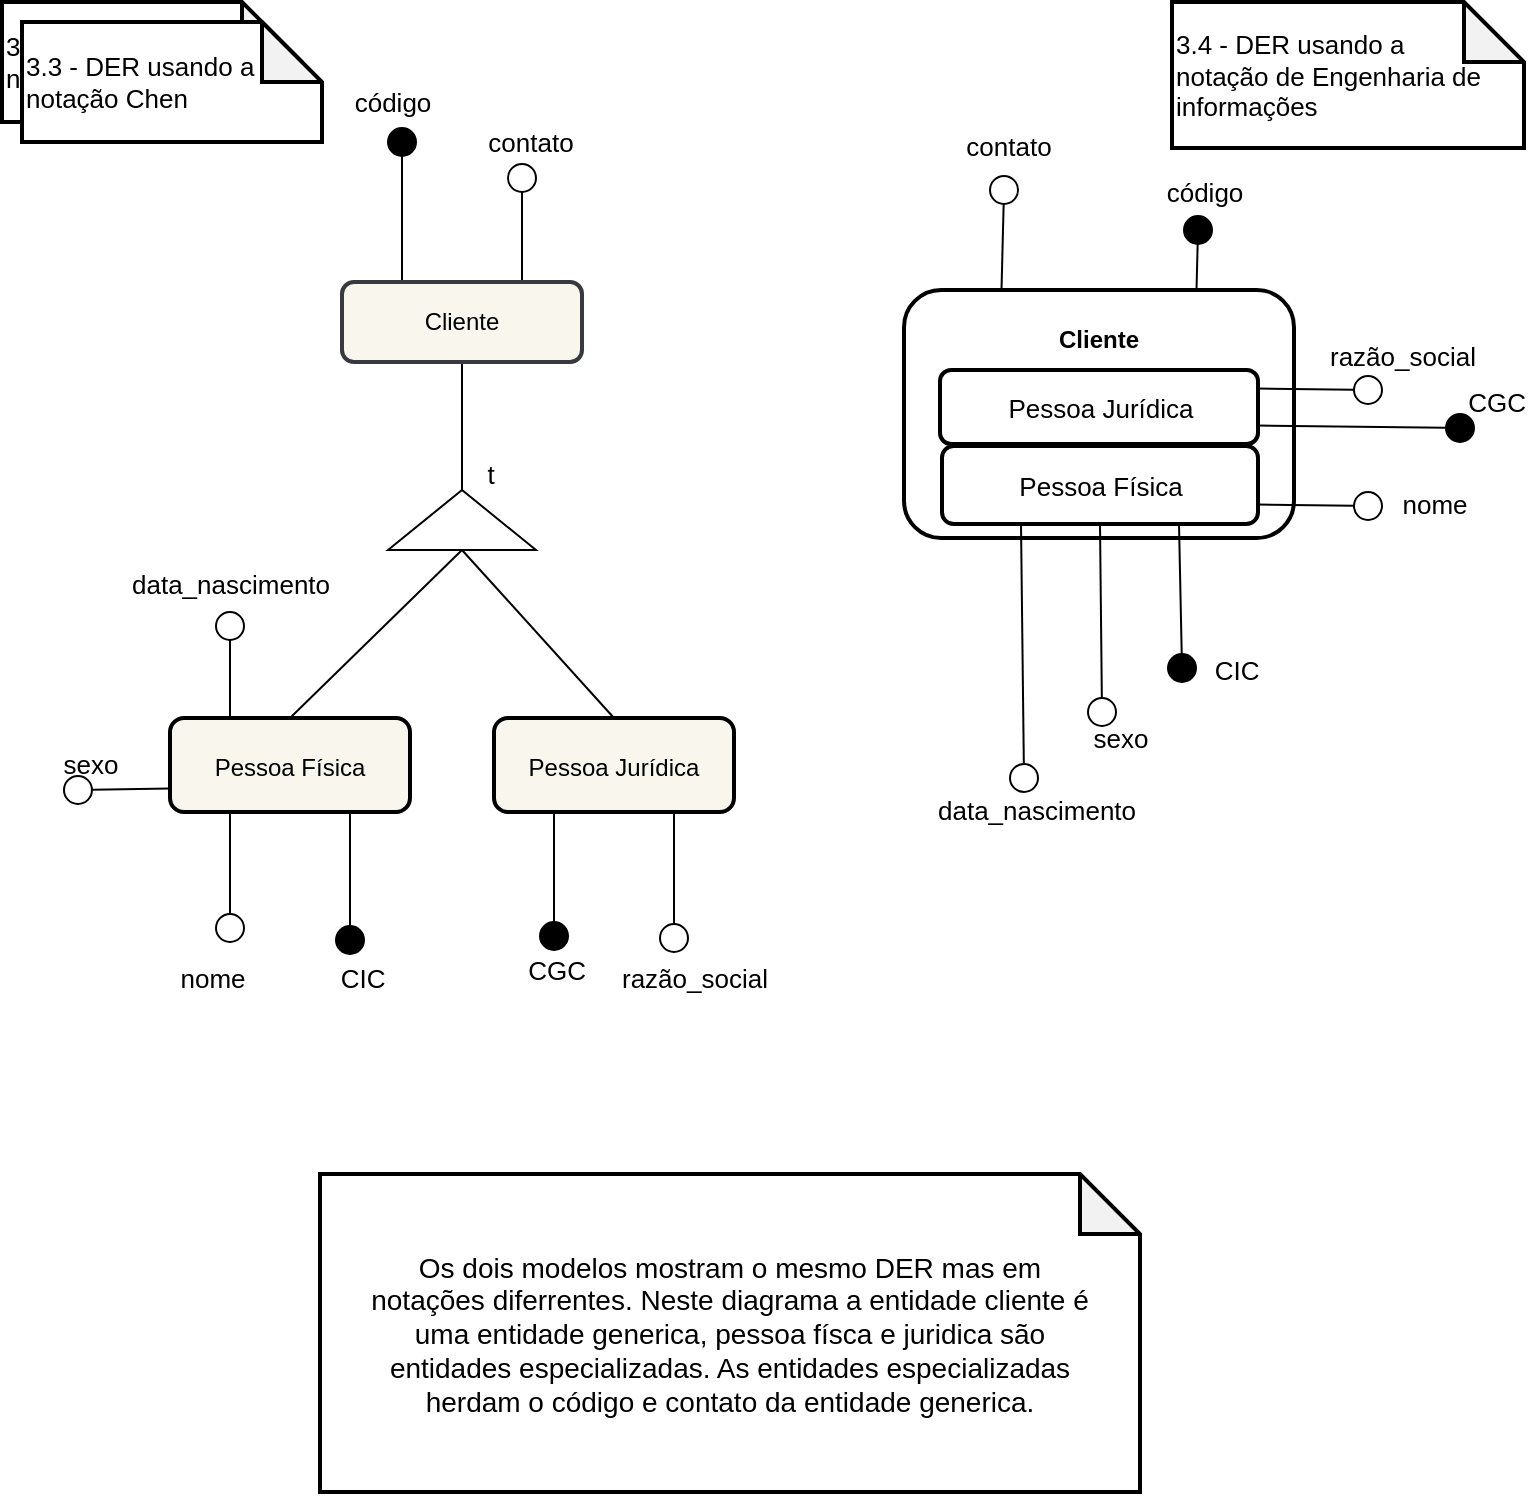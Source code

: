 <mxfile>
    <diagram id="FLo_XJS_H7bYYv2zY9sa" name="Página-1">
        <mxGraphModel dx="737" dy="470" grid="0" gridSize="10" guides="1" tooltips="1" connect="1" arrows="1" fold="1" page="1" pageScale="1" pageWidth="827" pageHeight="1169" background="#FFFFFF" math="0" shadow="0">
            <root>
                <mxCell id="0"/>
                <mxCell id="1" parent="0"/>
                <mxCell id="4" style="edgeStyle=none;html=1;exitX=0.75;exitY=0;exitDx=0;exitDy=0;endArrow=circle;endFill=0;rounded=0;strokeColor=#000000;" edge="1" parent="1" source="2">
                    <mxGeometry relative="1" as="geometry">
                        <mxPoint x="300" y="120" as="targetPoint"/>
                    </mxGeometry>
                </mxCell>
                <mxCell id="5" style="edgeStyle=none;html=1;exitX=0.25;exitY=0;exitDx=0;exitDy=0;endArrow=oval;endFill=1;strokeWidth=1;endSize=14;rounded=0;fontColor=#0D0D0D;spacing=4;strokeColor=#000000;" edge="1" parent="1" source="2">
                    <mxGeometry relative="1" as="geometry">
                        <mxPoint x="240" y="110" as="targetPoint"/>
                    </mxGeometry>
                </mxCell>
                <mxCell id="11" style="edgeStyle=none;html=1;exitX=0.5;exitY=1;exitDx=0;exitDy=0;entryX=0;entryY=0;entryDx=37;entryDy=0;entryPerimeter=0;fontSize=13;fontColor=#FFFFFF;startArrow=none;startFill=0;endArrow=none;endFill=0;endSize=14;strokeColor=#000000;strokeWidth=1;" edge="1" parent="1" source="2" target="10">
                    <mxGeometry relative="1" as="geometry"/>
                </mxCell>
                <mxCell id="2" value="&lt;font color=&quot;#000000&quot;&gt;Cliente&lt;/font&gt;" style="rounded=1;whiteSpace=wrap;html=1;fillColor=#F9F7ED;strokeColor=#36393d;strokeWidth=2;" vertex="1" parent="1">
                    <mxGeometry x="210" y="180" width="120" height="40" as="geometry"/>
                </mxCell>
                <mxCell id="3" value="&lt;div&gt;&lt;span&gt;&lt;font color=&quot;#000000&quot; style=&quot;font-size: 13px&quot;&gt;3.3 - DER usando a notação Chen&lt;/font&gt;&lt;/span&gt;&lt;/div&gt;" style="shape=note;whiteSpace=wrap;html=1;backgroundOutline=1;darkOpacity=0.05;align=left;rounded=0;fillColor=#FFFFFF;strokeWidth=2;strokeColor=#000000;" vertex="1" parent="1">
                    <mxGeometry x="40" y="40" width="150" height="60" as="geometry"/>
                </mxCell>
                <mxCell id="6" value="&lt;font style=&quot;font-size: 13px;&quot;&gt;código&lt;br style=&quot;font-size: 13px;&quot;&gt;&lt;/font&gt;" style="text;html=1;align=center;verticalAlign=middle;resizable=0;points=[];autosize=1;strokeColor=none;fillColor=none;fontColor=#000000;fontSize=13;" vertex="1" parent="1">
                    <mxGeometry x="211" y="80" width="48" height="20" as="geometry"/>
                </mxCell>
                <mxCell id="7" value="&lt;font style=&quot;font-size: 13px&quot;&gt;contato&lt;br style=&quot;font-size: 13px&quot;&gt;&lt;/font&gt;" style="text;html=1;align=center;verticalAlign=middle;resizable=0;points=[];autosize=1;strokeColor=none;fillColor=none;fontColor=#000000;fontSize=13;" vertex="1" parent="1">
                    <mxGeometry x="277" y="100" width="53" height="20" as="geometry"/>
                </mxCell>
                <mxCell id="16" style="edgeStyle=none;html=1;exitX=0.5;exitY=1;exitDx=0;exitDy=0;exitPerimeter=0;entryX=0.5;entryY=0;entryDx=0;entryDy=0;fontSize=13;fontColor=#FFFFFF;startArrow=none;startFill=0;endArrow=none;endFill=0;endSize=14;strokeColor=#000000;strokeWidth=1;" edge="1" parent="1" source="10" target="14">
                    <mxGeometry relative="1" as="geometry"/>
                </mxCell>
                <mxCell id="17" style="edgeStyle=none;html=1;exitX=0.5;exitY=1;exitDx=0;exitDy=0;exitPerimeter=0;entryX=0.5;entryY=0;entryDx=0;entryDy=0;fontSize=13;fontColor=#FFFFFF;startArrow=none;startFill=0;endArrow=none;endFill=0;endSize=14;strokeColor=#000000;strokeWidth=1;" edge="1" parent="1" source="10" target="15">
                    <mxGeometry relative="1" as="geometry"/>
                </mxCell>
                <mxCell id="10" value="" style="verticalLabelPosition=bottom;verticalAlign=top;html=1;shape=mxgraph.basic.acute_triangle;dx=0.5;rounded=1;fontSize=13;fontColor=#FFFFFF;fillColor=#FFFFFF;strokeWidth=1;strokeColor=#000000;" vertex="1" parent="1">
                    <mxGeometry x="233" y="284" width="74" height="30" as="geometry"/>
                </mxCell>
                <mxCell id="18" style="edgeStyle=none;html=1;exitX=0.25;exitY=0;exitDx=0;exitDy=0;fontSize=13;fontColor=#FFFFFF;startArrow=none;startFill=0;endArrow=oval;endFill=0;endSize=14;strokeColor=#000000;strokeWidth=1;" edge="1" parent="1" source="14">
                    <mxGeometry relative="1" as="geometry">
                        <mxPoint x="154" y="352" as="targetPoint"/>
                    </mxGeometry>
                </mxCell>
                <mxCell id="19" style="edgeStyle=none;html=1;exitX=0.25;exitY=1;exitDx=0;exitDy=0;fontSize=13;fontColor=#FFFFFF;startArrow=none;startFill=0;endArrow=oval;endFill=0;endSize=14;strokeColor=#000000;strokeWidth=1;" edge="1" parent="1" source="14">
                    <mxGeometry relative="1" as="geometry">
                        <mxPoint x="154" y="503" as="targetPoint"/>
                    </mxGeometry>
                </mxCell>
                <mxCell id="20" style="edgeStyle=none;html=1;exitX=0.75;exitY=1;exitDx=0;exitDy=0;fontSize=13;fontColor=#FFFFFF;startArrow=none;startFill=0;endArrow=oval;endFill=1;endSize=14;strokeColor=#000000;strokeWidth=1;" edge="1" parent="1" source="14">
                    <mxGeometry relative="1" as="geometry">
                        <mxPoint x="214" y="509" as="targetPoint"/>
                    </mxGeometry>
                </mxCell>
                <mxCell id="21" style="edgeStyle=none;html=1;exitX=0;exitY=0.75;exitDx=0;exitDy=0;fontSize=13;fontColor=#FFFFFF;startArrow=none;startFill=0;endArrow=oval;endFill=0;endSize=14;strokeColor=#000000;strokeWidth=1;entryX=0.351;entryY=1.15;entryDx=0;entryDy=0;entryPerimeter=0;" edge="1" parent="1" source="14" target="28">
                    <mxGeometry relative="1" as="geometry">
                        <mxPoint x="82" y="443" as="targetPoint"/>
                    </mxGeometry>
                </mxCell>
                <mxCell id="14" value="&lt;span style=&quot;color: rgb(0 , 0 , 0) ; font-size: 12px&quot;&gt;Pessoa Física&lt;/span&gt;" style="rounded=1;whiteSpace=wrap;html=1;fontSize=13;fontColor=#FFFFFF;strokeColor=#000000;strokeWidth=2;fillColor=#F9F7ED;" vertex="1" parent="1">
                    <mxGeometry x="124" y="398" width="120" height="47" as="geometry"/>
                </mxCell>
                <mxCell id="23" style="edgeStyle=none;html=1;exitX=0.25;exitY=1;exitDx=0;exitDy=0;fontSize=13;fontColor=#FFFFFF;startArrow=none;startFill=0;endArrow=oval;endFill=1;endSize=14;strokeWidth=1;strokeColor=#000000;" edge="1" parent="1" source="15">
                    <mxGeometry relative="1" as="geometry">
                        <mxPoint x="316" y="507" as="targetPoint"/>
                    </mxGeometry>
                </mxCell>
                <mxCell id="24" style="edgeStyle=none;html=1;exitX=0.75;exitY=1;exitDx=0;exitDy=0;fontSize=13;fontColor=#FFFFFF;startArrow=none;startFill=0;endArrow=oval;endFill=0;endSize=14;strokeColor=#000000;strokeWidth=1;" edge="1" parent="1" source="15">
                    <mxGeometry relative="1" as="geometry">
                        <mxPoint x="376" y="508" as="targetPoint"/>
                    </mxGeometry>
                </mxCell>
                <mxCell id="15" value="&lt;font color=&quot;#000000&quot;&gt;&lt;span style=&quot;font-size: 12px&quot;&gt;Pessoa Jurídica&lt;/span&gt;&lt;/font&gt;" style="rounded=1;whiteSpace=wrap;html=1;fontSize=13;fontColor=#FFFFFF;strokeColor=#000000;strokeWidth=2;fillColor=#F9F7ED;" vertex="1" parent="1">
                    <mxGeometry x="286" y="398" width="120" height="47" as="geometry"/>
                </mxCell>
                <mxCell id="22" value="&lt;font style=&quot;font-size: 13px&quot;&gt;t&lt;br style=&quot;font-size: 13px&quot;&gt;&lt;/font&gt;" style="text;html=1;align=center;verticalAlign=middle;resizable=0;points=[];autosize=1;strokeColor=none;fillColor=none;fontColor=#000000;fontSize=13;" vertex="1" parent="1">
                    <mxGeometry x="277" y="266" width="14" height="20" as="geometry"/>
                </mxCell>
                <mxCell id="25" value="&lt;font style=&quot;font-size: 13px&quot;&gt;CIC&lt;br style=&quot;font-size: 13px&quot;&gt;&lt;/font&gt;" style="text;html=1;align=center;verticalAlign=middle;resizable=0;points=[];autosize=1;strokeColor=none;fillColor=none;fontColor=#000000;fontSize=13;" vertex="1" parent="1">
                    <mxGeometry x="204" y="518" width="32" height="20" as="geometry"/>
                </mxCell>
                <mxCell id="26" value="&lt;font style=&quot;font-size: 13px&quot;&gt;nome&lt;br style=&quot;font-size: 13px&quot;&gt;&lt;/font&gt;" style="text;html=1;align=center;verticalAlign=middle;resizable=0;points=[];autosize=1;strokeColor=none;fillColor=none;fontColor=#000000;fontSize=13;" vertex="1" parent="1">
                    <mxGeometry x="123" y="518" width="43" height="20" as="geometry"/>
                </mxCell>
                <mxCell id="27" value="&lt;font style=&quot;font-size: 13px&quot;&gt;data_nascimento&lt;br style=&quot;font-size: 13px&quot;&gt;&lt;/font&gt;" style="text;html=1;align=center;verticalAlign=middle;resizable=0;points=[];autosize=1;strokeColor=none;fillColor=none;fontColor=#000000;fontSize=13;" vertex="1" parent="1">
                    <mxGeometry x="99" y="321" width="109" height="20" as="geometry"/>
                </mxCell>
                <mxCell id="28" value="&lt;font style=&quot;font-size: 13px&quot;&gt;sexo&lt;br style=&quot;font-size: 13px&quot;&gt;&lt;/font&gt;" style="text;html=1;align=center;verticalAlign=middle;resizable=0;points=[];autosize=1;strokeColor=none;fillColor=none;fontColor=#000000;fontSize=13;" vertex="1" parent="1">
                    <mxGeometry x="65" y="411" width="37" height="20" as="geometry"/>
                </mxCell>
                <mxCell id="29" value="&lt;font style=&quot;font-size: 13px&quot;&gt;CGC&lt;br&gt;&lt;br style=&quot;font-size: 13px&quot;&gt;&lt;/font&gt;" style="text;html=1;align=center;verticalAlign=middle;resizable=0;points=[];autosize=1;strokeColor=none;fillColor=none;fontColor=#000000;fontSize=13;" vertex="1" parent="1">
                    <mxGeometry x="297" y="514" width="39" height="36" as="geometry"/>
                </mxCell>
                <mxCell id="30" value="&lt;font style=&quot;font-size: 13px&quot;&gt;razão_social&lt;br style=&quot;font-size: 13px&quot;&gt;&lt;/font&gt;" style="text;html=1;align=center;verticalAlign=middle;resizable=0;points=[];autosize=1;strokeColor=none;fillColor=none;fontColor=#000000;fontSize=13;" vertex="1" parent="1">
                    <mxGeometry x="344" y="518" width="83" height="20" as="geometry"/>
                </mxCell>
                <mxCell id="47" style="edgeStyle=none;sketch=0;html=1;exitX=0.25;exitY=0;exitDx=0;exitDy=0;fontSize=13;fontColor=#000000;startArrow=none;startFill=0;endArrow=oval;endFill=0;endSize=14;strokeColor=#000000;strokeWidth=1;" edge="1" parent="1" source="34">
                    <mxGeometry relative="1" as="geometry">
                        <mxPoint x="541" y="134" as="targetPoint"/>
                    </mxGeometry>
                </mxCell>
                <mxCell id="48" style="edgeStyle=none;sketch=0;html=1;exitX=0.75;exitY=0;exitDx=0;exitDy=0;fontSize=13;fontColor=#000000;startArrow=none;startFill=0;endArrow=oval;endFill=1;endSize=14;strokeColor=#000000;strokeWidth=1;" edge="1" parent="1" source="34">
                    <mxGeometry relative="1" as="geometry">
                        <mxPoint x="638" y="154" as="targetPoint"/>
                    </mxGeometry>
                </mxCell>
                <mxCell id="34" value="&lt;p style=&quot;margin: 0px ; margin-top: 4px ; text-align: center&quot;&gt;&lt;br&gt;&lt;b&gt;Cliente&lt;/b&gt;&lt;/p&gt;" style="verticalAlign=top;align=left;overflow=fill;fontSize=12;fontFamily=Helvetica;html=1;rounded=1;fontColor=#000000;strokeColor=#000000;strokeWidth=2;fillColor=#FFFFFF;shadow=0;sketch=0;glass=0;fillStyle=solid;" vertex="1" parent="1">
                    <mxGeometry x="491" y="184" width="195" height="124" as="geometry"/>
                </mxCell>
                <mxCell id="41" style="edgeStyle=none;sketch=0;html=1;exitX=1;exitY=0.25;exitDx=0;exitDy=0;fontSize=13;fontColor=#000000;startArrow=none;startFill=0;endArrow=oval;endFill=0;endSize=14;strokeColor=#000000;strokeWidth=1;" edge="1" parent="1" source="35">
                    <mxGeometry relative="1" as="geometry">
                        <mxPoint x="723" y="234" as="targetPoint"/>
                    </mxGeometry>
                </mxCell>
                <mxCell id="42" style="edgeStyle=none;sketch=0;html=1;exitX=1;exitY=0.75;exitDx=0;exitDy=0;fontSize=13;fontColor=#000000;startArrow=none;startFill=0;endArrow=oval;endFill=1;endSize=14;strokeColor=#000000;strokeWidth=1;" edge="1" parent="1" source="35">
                    <mxGeometry relative="1" as="geometry">
                        <mxPoint x="769" y="253" as="targetPoint"/>
                    </mxGeometry>
                </mxCell>
                <mxCell id="35" value="Pessoa Jurídica" style="html=1;rounded=1;fontSize=13;fontColor=#000000;strokeColor=#000000;strokeWidth=2;fillColor=#FFFFFF;" vertex="1" parent="1">
                    <mxGeometry x="509" y="224" width="159" height="37" as="geometry"/>
                </mxCell>
                <mxCell id="43" style="edgeStyle=none;sketch=0;html=1;exitX=1;exitY=0.75;exitDx=0;exitDy=0;fontSize=13;fontColor=#000000;startArrow=none;startFill=0;endArrow=oval;endFill=0;endSize=14;strokeColor=#000000;strokeWidth=1;" edge="1" parent="1" source="37">
                    <mxGeometry relative="1" as="geometry">
                        <mxPoint x="723" y="292" as="targetPoint"/>
                    </mxGeometry>
                </mxCell>
                <mxCell id="44" style="edgeStyle=none;sketch=0;html=1;exitX=0.75;exitY=1;exitDx=0;exitDy=0;fontSize=13;fontColor=#000000;startArrow=none;startFill=0;endArrow=oval;endFill=1;endSize=14;strokeColor=#000000;strokeWidth=1;" edge="1" parent="1" source="37">
                    <mxGeometry relative="1" as="geometry">
                        <mxPoint x="630" y="373" as="targetPoint"/>
                    </mxGeometry>
                </mxCell>
                <mxCell id="45" style="edgeStyle=none;sketch=0;html=1;exitX=0.5;exitY=1;exitDx=0;exitDy=0;fontSize=13;fontColor=#000000;startArrow=none;startFill=0;endArrow=oval;endFill=0;endSize=14;strokeColor=#000000;strokeWidth=1;" edge="1" parent="1" source="37">
                    <mxGeometry relative="1" as="geometry">
                        <mxPoint x="590" y="395" as="targetPoint"/>
                    </mxGeometry>
                </mxCell>
                <mxCell id="46" style="edgeStyle=none;sketch=0;html=1;exitX=0.25;exitY=1;exitDx=0;exitDy=0;fontSize=13;fontColor=#000000;startArrow=none;startFill=0;endArrow=oval;endFill=0;endSize=14;strokeColor=#000000;strokeWidth=1;" edge="1" parent="1" source="37">
                    <mxGeometry relative="1" as="geometry">
                        <mxPoint x="551" y="428" as="targetPoint"/>
                    </mxGeometry>
                </mxCell>
                <mxCell id="37" value="Pessoa Física" style="html=1;rounded=1;fontSize=13;fontColor=#000000;strokeColor=#000000;strokeWidth=2;fillColor=#FFFFFF;" vertex="1" parent="1">
                    <mxGeometry x="510" y="262" width="158" height="39" as="geometry"/>
                </mxCell>
                <mxCell id="40" value="&lt;div&gt;&lt;span&gt;&lt;font color=&quot;#000000&quot; style=&quot;font-size: 13px&quot;&gt;3.4 - DER usando a&amp;nbsp;&lt;/font&gt;&lt;/span&gt;&lt;/div&gt;&lt;div&gt;&lt;span&gt;&lt;font color=&quot;#000000&quot; style=&quot;font-size: 13px&quot;&gt;notação de Engenharia de informações&lt;/font&gt;&lt;/span&gt;&lt;/div&gt;" style="shape=note;whiteSpace=wrap;html=1;backgroundOutline=1;darkOpacity=0.05;align=left;rounded=0;fillColor=#FFFFFF;strokeWidth=2;strokeColor=#000000;" vertex="1" parent="1">
                    <mxGeometry x="625" y="40" width="176" height="73" as="geometry"/>
                </mxCell>
                <mxCell id="49" value="&lt;font style=&quot;font-size: 13px&quot;&gt;contato&lt;br style=&quot;font-size: 13px&quot;&gt;&lt;/font&gt;" style="text;html=1;align=center;verticalAlign=middle;resizable=0;points=[];autosize=1;strokeColor=none;fillColor=none;fontColor=#000000;fontSize=13;" vertex="1" parent="1">
                    <mxGeometry x="516" y="102" width="53" height="20" as="geometry"/>
                </mxCell>
                <mxCell id="50" value="&lt;font style=&quot;font-size: 13px;&quot;&gt;código&lt;br style=&quot;font-size: 13px;&quot;&gt;&lt;/font&gt;" style="text;html=1;align=center;verticalAlign=middle;resizable=0;points=[];autosize=1;strokeColor=none;fillColor=none;fontColor=#000000;fontSize=13;" vertex="1" parent="1">
                    <mxGeometry x="617" y="125" width="48" height="20" as="geometry"/>
                </mxCell>
                <mxCell id="51" value="&lt;font style=&quot;font-size: 13px&quot;&gt;razão_social&lt;br style=&quot;font-size: 13px&quot;&gt;&lt;/font&gt;" style="text;html=1;align=center;verticalAlign=middle;resizable=0;points=[];autosize=1;strokeColor=none;fillColor=none;fontColor=#000000;fontSize=13;" vertex="1" parent="1">
                    <mxGeometry x="698" y="207" width="83" height="20" as="geometry"/>
                </mxCell>
                <mxCell id="52" value="&lt;font style=&quot;font-size: 13px&quot;&gt;CGC&lt;br&gt;&lt;br style=&quot;font-size: 13px&quot;&gt;&lt;/font&gt;" style="text;html=1;align=center;verticalAlign=middle;resizable=0;points=[];autosize=1;strokeColor=none;fillColor=none;fontColor=#000000;fontSize=13;" vertex="1" parent="1">
                    <mxGeometry x="767" y="230" width="39" height="36" as="geometry"/>
                </mxCell>
                <mxCell id="53" value="&lt;font style=&quot;font-size: 13px&quot;&gt;CIC&lt;br style=&quot;font-size: 13px&quot;&gt;&lt;/font&gt;" style="text;html=1;align=center;verticalAlign=middle;resizable=0;points=[];autosize=1;strokeColor=none;fillColor=none;fontColor=#000000;fontSize=13;" vertex="1" parent="1">
                    <mxGeometry x="641" y="364" width="32" height="20" as="geometry"/>
                </mxCell>
                <mxCell id="54" value="&lt;font style=&quot;font-size: 13px&quot;&gt;sexo&lt;br style=&quot;font-size: 13px&quot;&gt;&lt;/font&gt;" style="text;html=1;align=center;verticalAlign=middle;resizable=0;points=[];autosize=1;strokeColor=none;fillColor=none;fontColor=#000000;fontSize=13;" vertex="1" parent="1">
                    <mxGeometry x="580" y="398" width="37" height="20" as="geometry"/>
                </mxCell>
                <mxCell id="55" value="&lt;font style=&quot;font-size: 13px&quot;&gt;data_nascimento&lt;br style=&quot;font-size: 13px&quot;&gt;&lt;/font&gt;" style="text;html=1;align=center;verticalAlign=middle;resizable=0;points=[];autosize=1;strokeColor=none;fillColor=none;fontColor=#000000;fontSize=13;" vertex="1" parent="1">
                    <mxGeometry x="502" y="434" width="109" height="20" as="geometry"/>
                </mxCell>
                <mxCell id="56" value="&lt;font style=&quot;font-size: 13px&quot;&gt;nome&lt;br style=&quot;font-size: 13px&quot;&gt;&lt;/font&gt;" style="text;html=1;align=center;verticalAlign=middle;resizable=0;points=[];autosize=1;strokeColor=none;fillColor=none;fontColor=#000000;fontSize=13;" vertex="1" parent="1">
                    <mxGeometry x="734" y="281" width="43" height="20" as="geometry"/>
                </mxCell>
                <mxCell id="57" value="&lt;div&gt;&lt;span&gt;&lt;font color=&quot;#000000&quot; style=&quot;font-size: 13px&quot;&gt;3.3 - DER usando a notação Chen&lt;/font&gt;&lt;/span&gt;&lt;/div&gt;" style="shape=note;whiteSpace=wrap;html=1;backgroundOutline=1;darkOpacity=0.05;align=left;rounded=0;fillColor=#FFFFFF;strokeWidth=2;strokeColor=#000000;" vertex="1" parent="1">
                    <mxGeometry x="50" y="50" width="150" height="60" as="geometry"/>
                </mxCell>
                <mxCell id="58" value="&lt;div style=&quot;font-size: 14px&quot;&gt;&lt;font color=&quot;#000000&quot; style=&quot;font-size: 14px&quot;&gt;Os dois modelos mostram o mesmo DER mas em&lt;/font&gt;&lt;/div&gt;&lt;div style=&quot;font-size: 14px&quot;&gt;&lt;font color=&quot;#000000&quot; style=&quot;font-size: 14px&quot;&gt;notações diferrentes. Neste diagrama a entidade cliente é&lt;/font&gt;&lt;/div&gt;&lt;div style=&quot;font-size: 14px&quot;&gt;&lt;font color=&quot;#000000&quot; style=&quot;font-size: 14px&quot;&gt;uma entidade generica, pessoa físca e juridica são&lt;/font&gt;&lt;/div&gt;&lt;div style=&quot;font-size: 14px&quot;&gt;&lt;font color=&quot;#000000&quot; style=&quot;font-size: 14px&quot;&gt;entidades especializadas. As entidades especializadas&lt;/font&gt;&lt;/div&gt;&lt;div style=&quot;font-size: 14px&quot;&gt;&lt;font color=&quot;#000000&quot; style=&quot;font-size: 14px&quot;&gt;herdam o código e contato da entidade generica.&lt;/font&gt;&lt;/div&gt;" style="shape=note;whiteSpace=wrap;html=1;backgroundOutline=1;darkOpacity=0.05;align=center;rounded=0;fillColor=#FFFFFF;strokeWidth=2;strokeColor=#000000;" vertex="1" parent="1">
                    <mxGeometry x="199" y="626" width="410" height="159" as="geometry"/>
                </mxCell>
            </root>
        </mxGraphModel>
    </diagram>
</mxfile>
